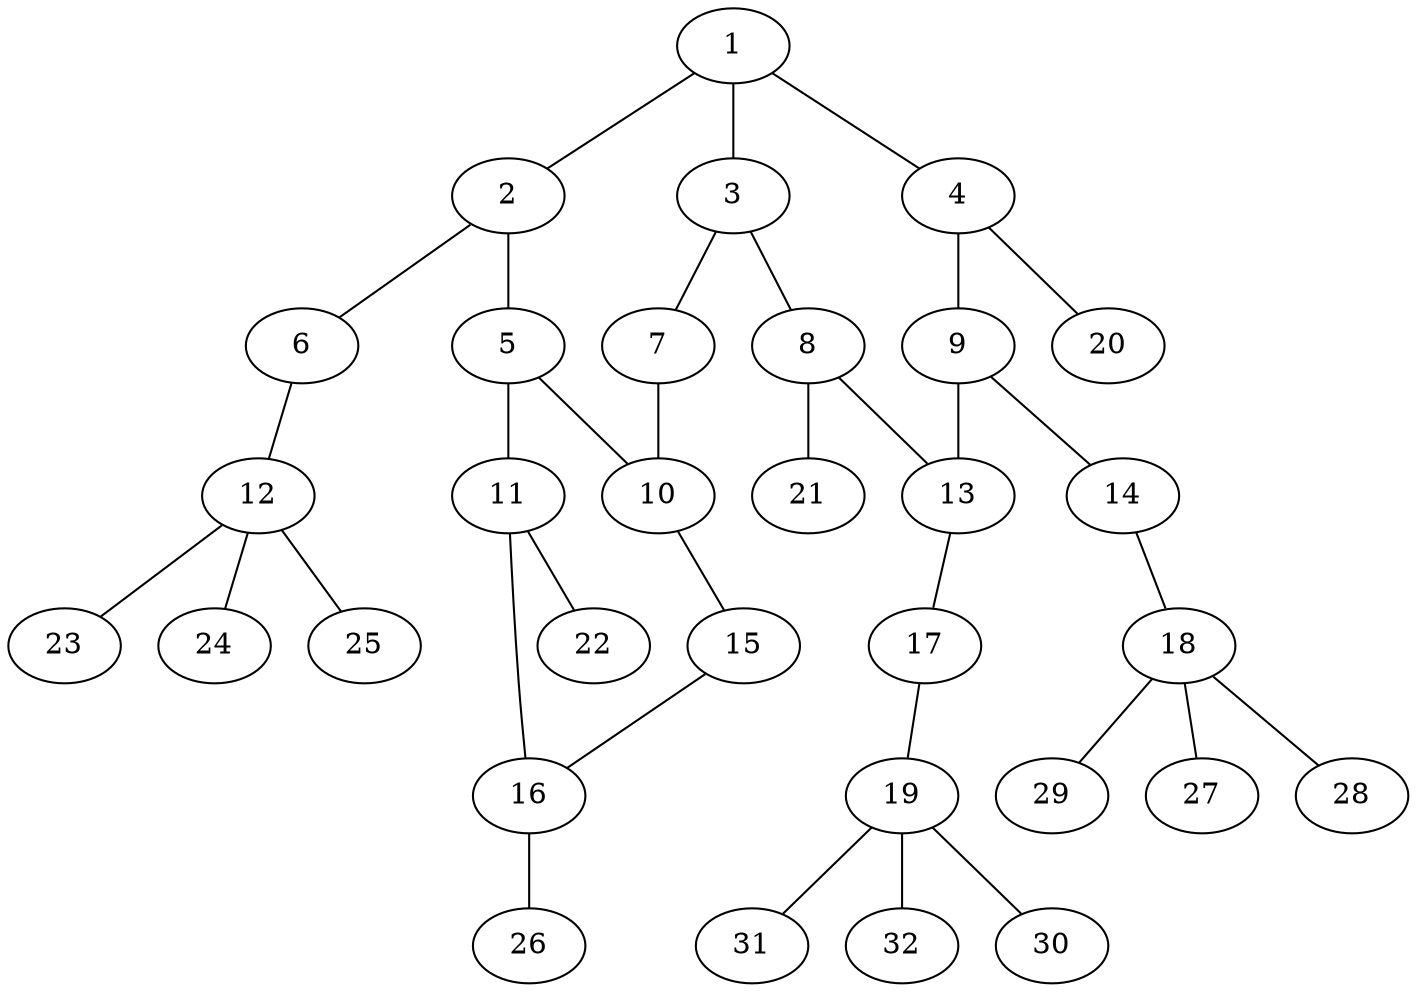 graph molecule_2945 {
	1	 [chem=C];
	2	 [chem=C];
	1 -- 2	 [valence=2];
	3	 [chem=C];
	1 -- 3	 [valence=1];
	4	 [chem=C];
	1 -- 4	 [valence=1];
	5	 [chem=C];
	2 -- 5	 [valence=1];
	6	 [chem=O];
	2 -- 6	 [valence=1];
	7	 [chem=N];
	3 -- 7	 [valence=2];
	8	 [chem=C];
	3 -- 8	 [valence=1];
	9	 [chem=C];
	4 -- 9	 [valence=2];
	20	 [chem=H];
	4 -- 20	 [valence=1];
	10	 [chem=C];
	5 -- 10	 [valence=2];
	11	 [chem=C];
	5 -- 11	 [valence=1];
	12	 [chem=C];
	6 -- 12	 [valence=1];
	7 -- 10	 [valence=1];
	13	 [chem=C];
	8 -- 13	 [valence=2];
	21	 [chem=H];
	8 -- 21	 [valence=1];
	9 -- 13	 [valence=1];
	14	 [chem=O];
	9 -- 14	 [valence=1];
	15	 [chem=O];
	10 -- 15	 [valence=1];
	16	 [chem=C];
	11 -- 16	 [valence=2];
	22	 [chem=H];
	11 -- 22	 [valence=1];
	23	 [chem=H];
	12 -- 23	 [valence=1];
	24	 [chem=H];
	12 -- 24	 [valence=1];
	25	 [chem=H];
	12 -- 25	 [valence=1];
	17	 [chem=O];
	13 -- 17	 [valence=1];
	18	 [chem=C];
	14 -- 18	 [valence=1];
	15 -- 16	 [valence=1];
	26	 [chem=H];
	16 -- 26	 [valence=1];
	19	 [chem=C];
	17 -- 19	 [valence=1];
	27	 [chem=H];
	18 -- 27	 [valence=1];
	28	 [chem=H];
	18 -- 28	 [valence=1];
	29	 [chem=H];
	18 -- 29	 [valence=1];
	30	 [chem=H];
	19 -- 30	 [valence=1];
	31	 [chem=H];
	19 -- 31	 [valence=1];
	32	 [chem=H];
	19 -- 32	 [valence=1];
}
